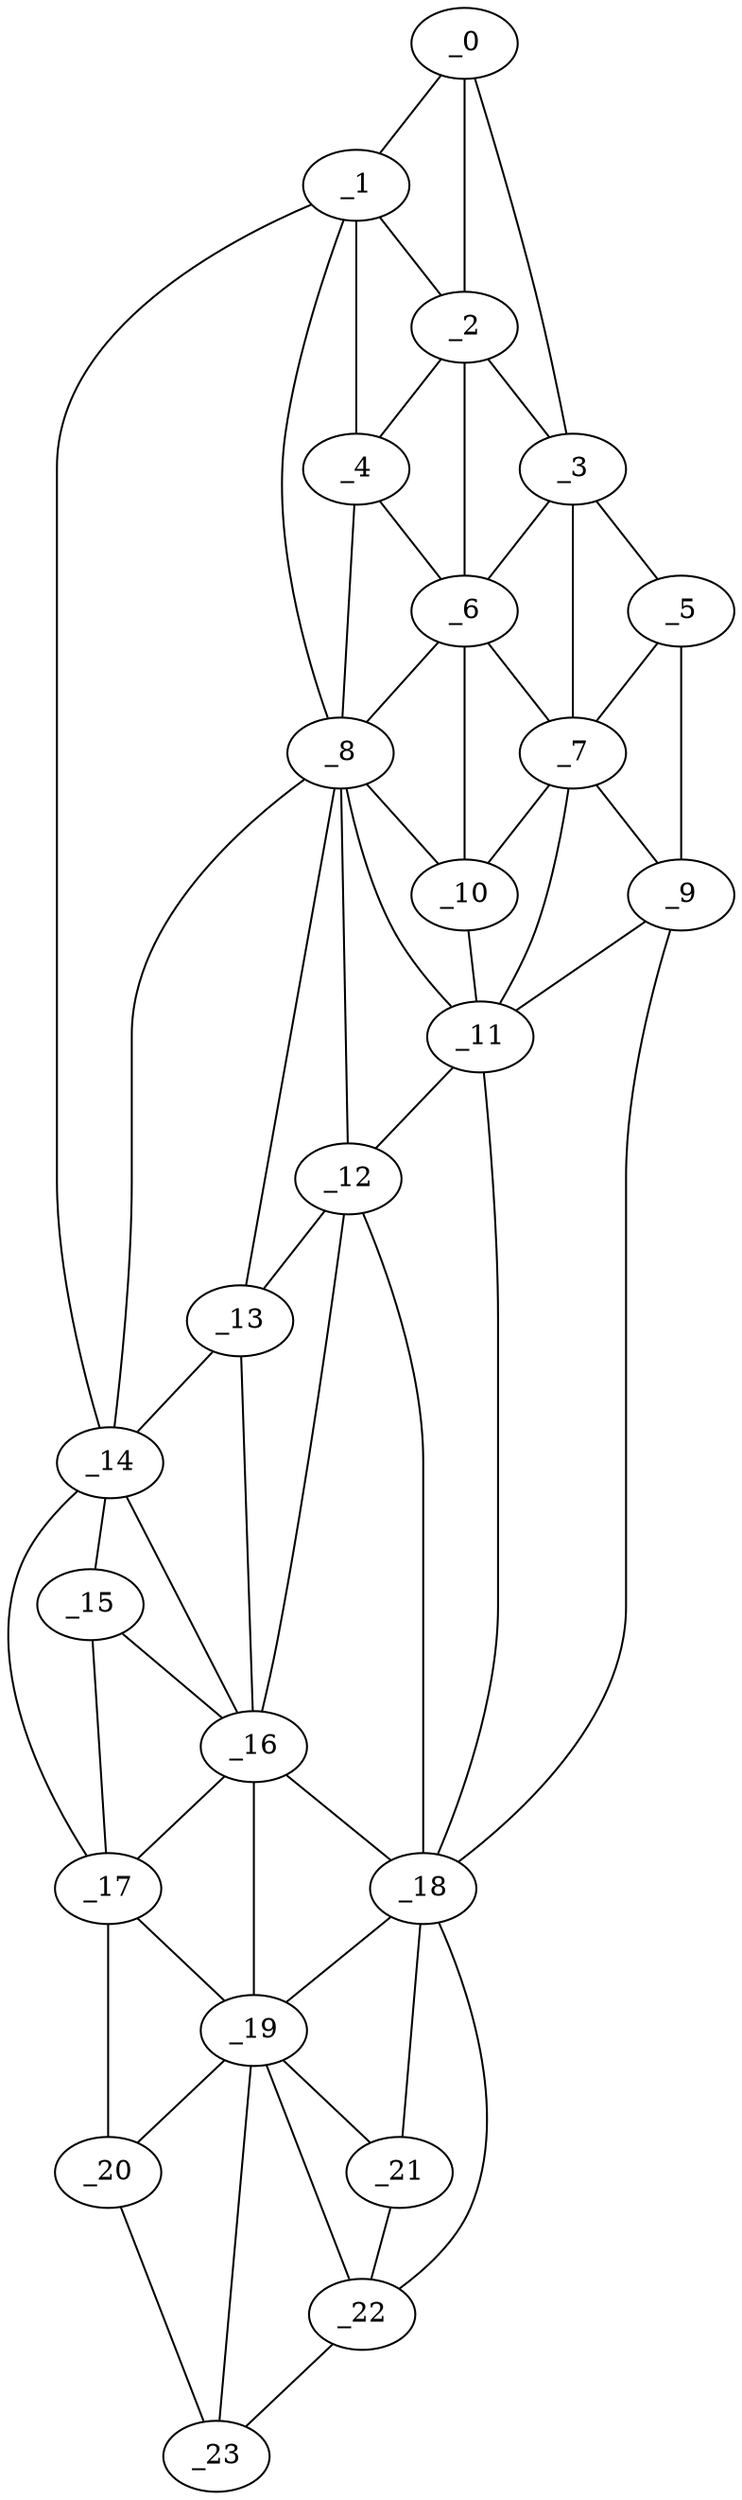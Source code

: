 graph "obj57__30.gxl" {
	_0	 [x=4,
		y=49];
	_1	 [x=9,
		y=59];
	_0 -- _1	 [valence=1];
	_2	 [x=16,
		y=42];
	_0 -- _2	 [valence=2];
	_3	 [x=21,
		y=17];
	_0 -- _3	 [valence=1];
	_1 -- _2	 [valence=2];
	_4	 [x=26,
		y=46];
	_1 -- _4	 [valence=2];
	_8	 [x=38,
		y=62];
	_1 -- _8	 [valence=2];
	_14	 [x=58,
		y=100];
	_1 -- _14	 [valence=1];
	_2 -- _3	 [valence=2];
	_2 -- _4	 [valence=2];
	_6	 [x=31,
		y=42];
	_2 -- _6	 [valence=1];
	_5	 [x=29,
		y=11];
	_3 -- _5	 [valence=1];
	_3 -- _6	 [valence=2];
	_7	 [x=38,
		y=30];
	_3 -- _7	 [valence=2];
	_4 -- _6	 [valence=2];
	_4 -- _8	 [valence=2];
	_5 -- _7	 [valence=1];
	_9	 [x=39,
		y=13];
	_5 -- _9	 [valence=1];
	_6 -- _7	 [valence=1];
	_6 -- _8	 [valence=1];
	_10	 [x=42,
		y=38];
	_6 -- _10	 [valence=1];
	_7 -- _9	 [valence=2];
	_7 -- _10	 [valence=2];
	_11	 [x=53,
		y=43];
	_7 -- _11	 [valence=2];
	_8 -- _10	 [valence=2];
	_8 -- _11	 [valence=2];
	_12	 [x=56,
		y=49];
	_8 -- _12	 [valence=2];
	_13	 [x=57,
		y=76];
	_8 -- _13	 [valence=2];
	_8 -- _14	 [valence=1];
	_9 -- _11	 [valence=2];
	_18	 [x=111,
		y=63];
	_9 -- _18	 [valence=1];
	_10 -- _11	 [valence=1];
	_11 -- _12	 [valence=1];
	_11 -- _18	 [valence=2];
	_12 -- _13	 [valence=2];
	_16	 [x=69,
		y=79];
	_12 -- _16	 [valence=2];
	_12 -- _18	 [valence=2];
	_13 -- _14	 [valence=2];
	_13 -- _16	 [valence=2];
	_15	 [x=68,
		y=102];
	_14 -- _15	 [valence=2];
	_14 -- _16	 [valence=1];
	_17	 [x=98,
		y=110];
	_14 -- _17	 [valence=1];
	_15 -- _16	 [valence=2];
	_15 -- _17	 [valence=1];
	_16 -- _17	 [valence=1];
	_16 -- _18	 [valence=2];
	_19	 [x=111,
		y=84];
	_16 -- _19	 [valence=1];
	_17 -- _19	 [valence=2];
	_20	 [x=112,
		y=101];
	_17 -- _20	 [valence=1];
	_18 -- _19	 [valence=2];
	_21	 [x=117,
		y=76];
	_18 -- _21	 [valence=1];
	_22	 [x=123,
		y=83];
	_18 -- _22	 [valence=1];
	_19 -- _20	 [valence=2];
	_19 -- _21	 [valence=2];
	_19 -- _22	 [valence=1];
	_23	 [x=123,
		y=88];
	_19 -- _23	 [valence=1];
	_20 -- _23	 [valence=1];
	_21 -- _22	 [valence=2];
	_22 -- _23	 [valence=1];
}
